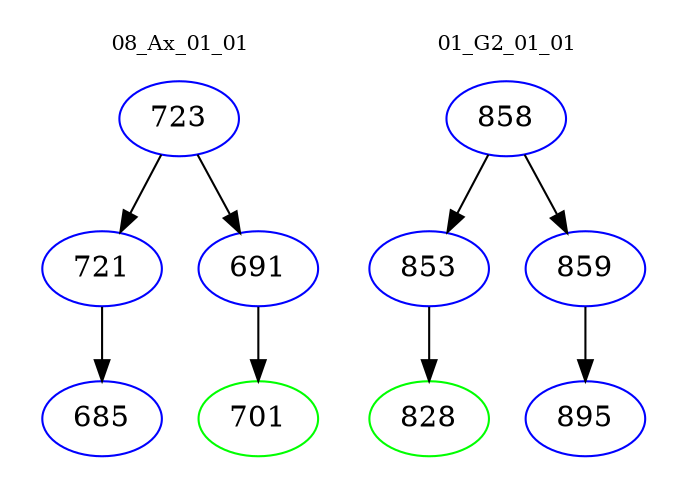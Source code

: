 digraph{
subgraph cluster_0 {
color = white
label = "08_Ax_01_01";
fontsize=10;
T0_723 [label="723", color="blue"]
T0_723 -> T0_721 [color="black"]
T0_721 [label="721", color="blue"]
T0_721 -> T0_685 [color="black"]
T0_685 [label="685", color="blue"]
T0_723 -> T0_691 [color="black"]
T0_691 [label="691", color="blue"]
T0_691 -> T0_701 [color="black"]
T0_701 [label="701", color="green"]
}
subgraph cluster_1 {
color = white
label = "01_G2_01_01";
fontsize=10;
T1_858 [label="858", color="blue"]
T1_858 -> T1_853 [color="black"]
T1_853 [label="853", color="blue"]
T1_853 -> T1_828 [color="black"]
T1_828 [label="828", color="green"]
T1_858 -> T1_859 [color="black"]
T1_859 [label="859", color="blue"]
T1_859 -> T1_895 [color="black"]
T1_895 [label="895", color="blue"]
}
}
